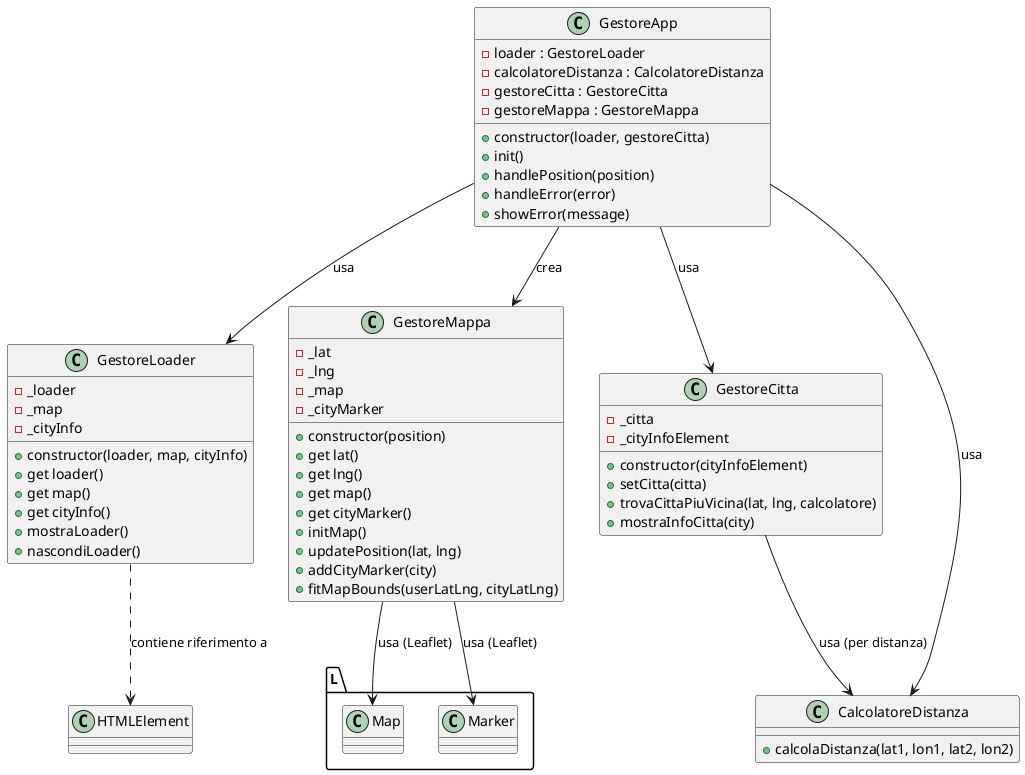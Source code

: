 @startuml
class GestoreLoader {
    - _loader
    - _map
    - _cityInfo
    + constructor(loader, map, cityInfo)
    + get loader()
    + get map()
    + get cityInfo()
    + mostraLoader()
    + nascondiLoader()
}

class CalcolatoreDistanza {
    + calcolaDistanza(lat1, lon1, lat2, lon2)
}

class GestoreMappa {
    - _lat
    - _lng
    - _map
    - _cityMarker
    + constructor(position)
    + get lat()
    + get lng()
    + get map()
    + get cityMarker()
    + initMap()
    + updatePosition(lat, lng)
    + addCityMarker(city)
    + fitMapBounds(userLatLng, cityLatLng)
}

class GestoreCitta {
    - _citta
    - _cityInfoElement
    + constructor(cityInfoElement)
    + setCitta(citta)
    + trovaCittaPiuVicina(lat, lng, calcolatore)
    + mostraInfoCitta(city)
}

class GestoreApp {
    - loader : GestoreLoader
    - calcolatoreDistanza : CalcolatoreDistanza
    - gestoreCitta : GestoreCitta
    - gestoreMappa : GestoreMappa
    + constructor(loader, gestoreCitta)
    + init()
    + handlePosition(position)
    + handleError(error)
    + showError(message)
}

GestoreApp --> GestoreLoader : usa
GestoreApp --> CalcolatoreDistanza : usa
GestoreApp --> GestoreCitta : usa
GestoreApp --> GestoreMappa : crea

GestoreMappa --> L.Marker : usa (Leaflet)
GestoreMappa --> L.Map : usa (Leaflet)

GestoreCitta --> CalcolatoreDistanza : usa (per distanza)

GestoreLoader ..> HTMLElement : contiene riferimento a
@enduml
